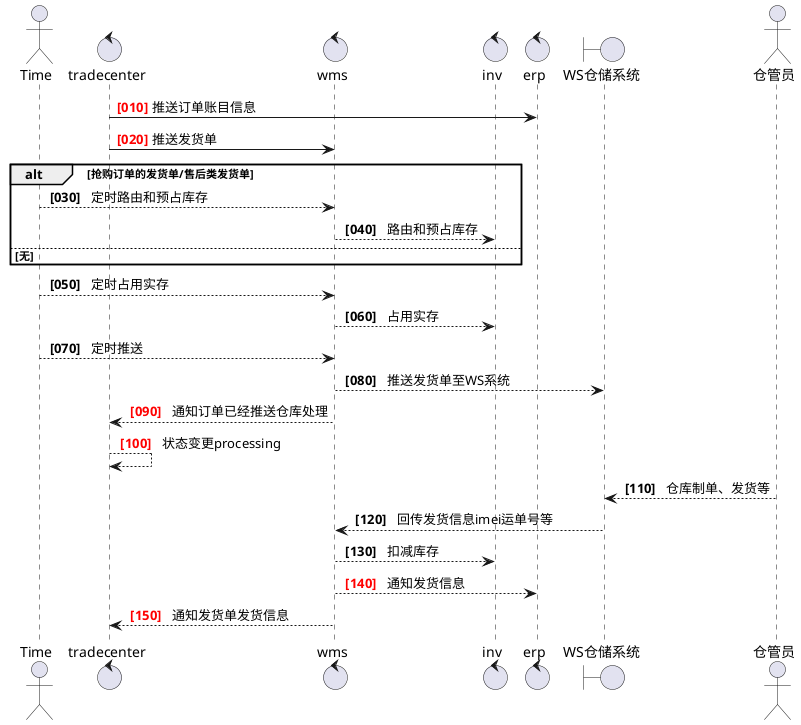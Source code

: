 @startuml
actor Time
control tradecenter as xman
control wms
control inv
control erp
boundary WS仓储系统 as TPL
actor 仓管员 as warehouser

autonumber 10 10 "<font color=red><b>[000]"
xman -> erp: 推送订单账目信息
xman -> wms: 推送发货单
autonumber resume "<b> [000]  "

alt 抢购订单的发货单/售后类发货单
    Time --> wms: 定时路由和预占库存
    wms --> inv: 路由和预占库存
else 无
end
Time --> wms: 定时占用实存
wms --> inv: 占用实存

Time --> wms: 定时推送

wms --> TPL: 推送发货单至WS系统
autonumber resume "<font color=red><b> [000]  "
wms --> xman: 通知订单已经推送仓库处理
xman --> xman: 状态变更processing
autonumber resume "<b> [000]  "
warehouser --> TPL: 仓库制单、发货等
TPL --> wms: 回传发货信息imei运单号等

wms --> inv: 扣减库存
autonumber resume "<font color=red><b> [000]  "
wms --> erp: 通知发货信息
wms --> xman: 通知发货单发货信息

@enduml